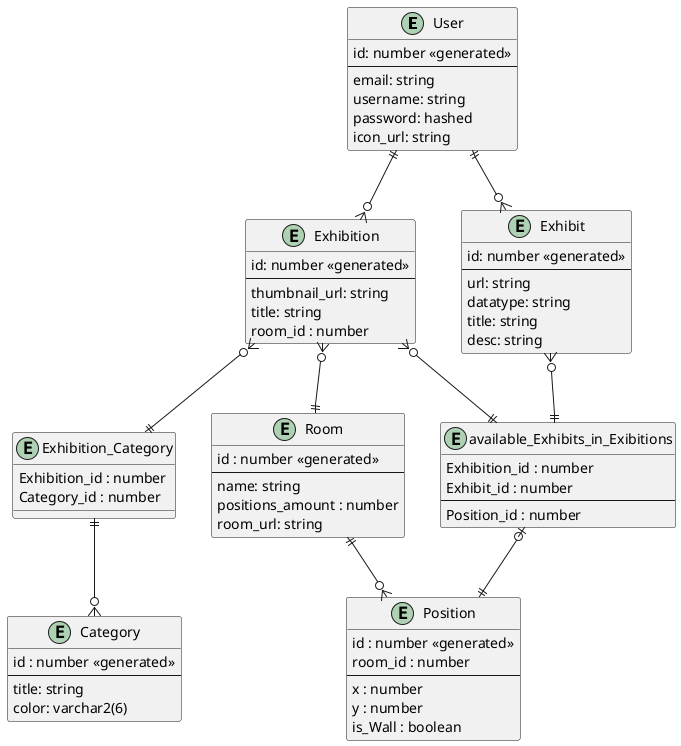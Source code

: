@startuml
entity User {
    id: number <<generated>>
    --
    email: string
    username: string
    password: hashed
    icon_url: string
}

entity Exhibition {
    id: number <<generated>>
    --
    thumbnail_url: string
    title: string
    room_id : number
}

entity Room {
    id : number <<generated>>
    --
    name: string
    positions_amount : number
    room_url: string
}

entity Position{
    id : number <<generated>>
    room_id : number
    ---
    x : number
    y : number
    is_Wall : boolean
}

entity Exhibition_Category {
    Exhibition_id : number
    Category_id : number
}

entity Category{
   id : number <<generated>>
   --
   title: string
   color: varchar2(6)
}

entity Exhibit {
    id: number <<generated>> 
    --
    url: string
    datatype: string
    title: string
    desc: string
}

entity available_Exhibits_in_Exibitions{
    Exhibition_id : number
    Exhibit_id : number
    ---
    Position_id : number
}

User ||--o{ Exhibition
User ||--o{ Exhibit
Exhibition }o--|| available_Exhibits_in_Exibitions
Exhibit }o--|| available_Exhibits_in_Exibitions
available_Exhibits_in_Exibitions |o--|| Position
Exhibition }o--|| Exhibition_Category
Exhibition_Category ||--o{ Category
Room ||--o{ Position
Exhibition }o--|| Room


@enduml